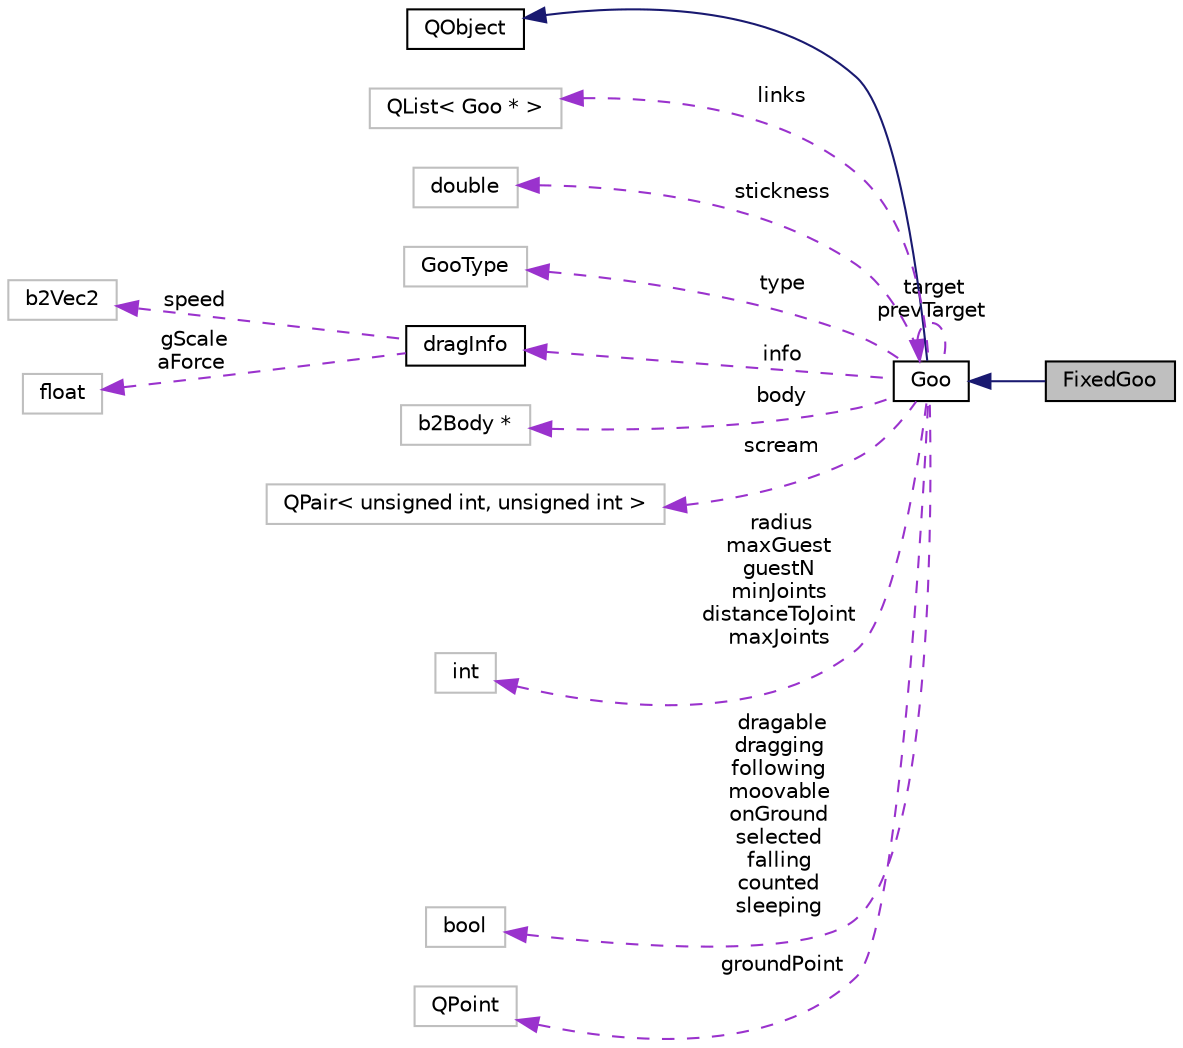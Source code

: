 digraph G
{
  edge [fontname="Helvetica",fontsize="10",labelfontname="Helvetica",labelfontsize="10"];
  node [fontname="Helvetica",fontsize="10",shape=record];
  rankdir="LR";
  Node1 [label="FixedGoo",height=0.2,width=0.4,color="black", fillcolor="grey75", style="filled" fontcolor="black"];
  Node2 -> Node1 [dir="back",color="midnightblue",fontsize="10",style="solid",fontname="Helvetica"];
  Node2 [label="Goo",height=0.2,width=0.4,color="black", fillcolor="white", style="filled",URL="$classGoo.html"];
  Node3 -> Node2 [dir="back",color="midnightblue",fontsize="10",style="solid",fontname="Helvetica"];
  Node3 [label="QObject",height=0.2,width=0.4,color="black", fillcolor="white", style="filled",URL="$classQObject.html"];
  Node4 -> Node2 [dir="back",color="darkorchid3",fontsize="10",style="dashed",label=" links" ,fontname="Helvetica"];
  Node4 [label="QList\< Goo * \>",height=0.2,width=0.4,color="grey75", fillcolor="white", style="filled"];
  Node5 -> Node2 [dir="back",color="darkorchid3",fontsize="10",style="dashed",label=" stickness" ,fontname="Helvetica"];
  Node5 [label="double",height=0.2,width=0.4,color="grey75", fillcolor="white", style="filled"];
  Node2 -> Node2 [dir="back",color="darkorchid3",fontsize="10",style="dashed",label=" target\nprevTarget" ,fontname="Helvetica"];
  Node6 -> Node2 [dir="back",color="darkorchid3",fontsize="10",style="dashed",label=" type" ,fontname="Helvetica"];
  Node6 [label="GooType",height=0.2,width=0.4,color="grey75", fillcolor="white", style="filled"];
  Node7 -> Node2 [dir="back",color="darkorchid3",fontsize="10",style="dashed",label=" info" ,fontname="Helvetica"];
  Node7 [label="dragInfo",height=0.2,width=0.4,color="black", fillcolor="white", style="filled",URL="$structdragInfo.html"];
  Node8 -> Node7 [dir="back",color="darkorchid3",fontsize="10",style="dashed",label=" speed" ,fontname="Helvetica"];
  Node8 [label="b2Vec2",height=0.2,width=0.4,color="grey75", fillcolor="white", style="filled"];
  Node9 -> Node7 [dir="back",color="darkorchid3",fontsize="10",style="dashed",label=" gScale\naForce" ,fontname="Helvetica"];
  Node9 [label="float",height=0.2,width=0.4,color="grey75", fillcolor="white", style="filled"];
  Node10 -> Node2 [dir="back",color="darkorchid3",fontsize="10",style="dashed",label=" body" ,fontname="Helvetica"];
  Node10 [label="b2Body *",height=0.2,width=0.4,color="grey75", fillcolor="white", style="filled"];
  Node11 -> Node2 [dir="back",color="darkorchid3",fontsize="10",style="dashed",label=" scream" ,fontname="Helvetica"];
  Node11 [label="QPair\< unsigned int, unsigned int \>",height=0.2,width=0.4,color="grey75", fillcolor="white", style="filled"];
  Node12 -> Node2 [dir="back",color="darkorchid3",fontsize="10",style="dashed",label=" radius\nmaxGuest\nguestN\nminJoints\ndistanceToJoint\nmaxJoints" ,fontname="Helvetica"];
  Node12 [label="int",height=0.2,width=0.4,color="grey75", fillcolor="white", style="filled"];
  Node13 -> Node2 [dir="back",color="darkorchid3",fontsize="10",style="dashed",label=" dragable\ndragging\nfollowing\nmoovable\nonGround\nselected\nfalling\ncounted\nsleeping" ,fontname="Helvetica"];
  Node13 [label="bool",height=0.2,width=0.4,color="grey75", fillcolor="white", style="filled"];
  Node14 -> Node2 [dir="back",color="darkorchid3",fontsize="10",style="dashed",label=" groundPoint" ,fontname="Helvetica"];
  Node14 [label="QPoint",height=0.2,width=0.4,color="grey75", fillcolor="white", style="filled"];
}
